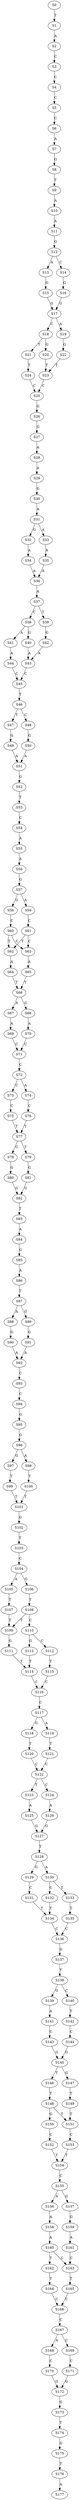 strict digraph  {
	S0 -> S1 [ label = T ];
	S1 -> S2 [ label = A ];
	S2 -> S3 [ label = C ];
	S3 -> S4 [ label = C ];
	S4 -> S5 [ label = C ];
	S5 -> S6 [ label = C ];
	S6 -> S7 [ label = A ];
	S7 -> S8 [ label = G ];
	S8 -> S9 [ label = T ];
	S9 -> S10 [ label = A ];
	S10 -> S11 [ label = A ];
	S11 -> S12 [ label = G ];
	S12 -> S13 [ label = A ];
	S12 -> S14 [ label = C ];
	S13 -> S15 [ label = G ];
	S14 -> S16 [ label = G ];
	S15 -> S17 [ label = G ];
	S16 -> S17 [ label = G ];
	S17 -> S18 [ label = C ];
	S17 -> S19 [ label = A ];
	S18 -> S20 [ label = G ];
	S18 -> S21 [ label = T ];
	S19 -> S22 [ label = G ];
	S20 -> S23 [ label = T ];
	S21 -> S24 [ label = T ];
	S22 -> S23 [ label = T ];
	S23 -> S25 [ label = C ];
	S24 -> S25 [ label = C ];
	S25 -> S26 [ label = G ];
	S26 -> S27 [ label = G ];
	S27 -> S28 [ label = A ];
	S28 -> S29 [ label = A ];
	S29 -> S30 [ label = G ];
	S30 -> S31 [ label = A ];
	S31 -> S32 [ label = G ];
	S31 -> S33 [ label = A ];
	S32 -> S34 [ label = A ];
	S33 -> S35 [ label = A ];
	S34 -> S36 [ label = A ];
	S35 -> S36 [ label = A ];
	S36 -> S37 [ label = A ];
	S37 -> S38 [ label = C ];
	S37 -> S39 [ label = T ];
	S38 -> S40 [ label = G ];
	S38 -> S41 [ label = A ];
	S39 -> S42 [ label = G ];
	S40 -> S43 [ label = A ];
	S41 -> S44 [ label = A ];
	S42 -> S43 [ label = A ];
	S43 -> S45 [ label = C ];
	S44 -> S45 [ label = C ];
	S45 -> S46 [ label = T ];
	S46 -> S47 [ label = T ];
	S46 -> S48 [ label = C ];
	S47 -> S49 [ label = G ];
	S48 -> S50 [ label = G ];
	S49 -> S51 [ label = A ];
	S50 -> S51 [ label = A ];
	S51 -> S52 [ label = G ];
	S52 -> S53 [ label = T ];
	S53 -> S54 [ label = C ];
	S54 -> S55 [ label = A ];
	S55 -> S56 [ label = A ];
	S56 -> S57 [ label = G ];
	S57 -> S58 [ label = G ];
	S57 -> S59 [ label = A ];
	S58 -> S60 [ label = C ];
	S59 -> S61 [ label = C ];
	S60 -> S62 [ label = T ];
	S60 -> S63 [ label = C ];
	S61 -> S63 [ label = C ];
	S61 -> S62 [ label = T ];
	S62 -> S64 [ label = A ];
	S63 -> S65 [ label = A ];
	S64 -> S66 [ label = T ];
	S65 -> S66 [ label = T ];
	S66 -> S67 [ label = A ];
	S66 -> S68 [ label = G ];
	S67 -> S69 [ label = A ];
	S68 -> S70 [ label = A ];
	S69 -> S71 [ label = C ];
	S70 -> S71 [ label = C ];
	S71 -> S72 [ label = C ];
	S72 -> S73 [ label = C ];
	S72 -> S74 [ label = A ];
	S73 -> S75 [ label = C ];
	S74 -> S76 [ label = C ];
	S75 -> S77 [ label = T ];
	S76 -> S77 [ label = T ];
	S77 -> S78 [ label = C ];
	S77 -> S79 [ label = T ];
	S78 -> S80 [ label = G ];
	S79 -> S81 [ label = G ];
	S80 -> S82 [ label = G ];
	S81 -> S82 [ label = G ];
	S82 -> S83 [ label = T ];
	S83 -> S84 [ label = A ];
	S84 -> S85 [ label = G ];
	S85 -> S86 [ label = A ];
	S86 -> S87 [ label = T ];
	S87 -> S88 [ label = A ];
	S87 -> S89 [ label = G ];
	S88 -> S90 [ label = G ];
	S89 -> S91 [ label = G ];
	S90 -> S92 [ label = A ];
	S91 -> S92 [ label = A ];
	S92 -> S93 [ label = C ];
	S93 -> S94 [ label = C ];
	S94 -> S95 [ label = G ];
	S95 -> S96 [ label = G ];
	S96 -> S97 [ label = G ];
	S96 -> S98 [ label = A ];
	S97 -> S99 [ label = T ];
	S98 -> S100 [ label = T ];
	S99 -> S101 [ label = T ];
	S100 -> S101 [ label = T ];
	S101 -> S102 [ label = G ];
	S102 -> S103 [ label = T ];
	S103 -> S104 [ label = C ];
	S104 -> S105 [ label = A ];
	S104 -> S106 [ label = G ];
	S105 -> S107 [ label = T ];
	S106 -> S108 [ label = T ];
	S107 -> S109 [ label = T ];
	S108 -> S110 [ label = C ];
	S108 -> S109 [ label = T ];
	S109 -> S111 [ label = G ];
	S110 -> S112 [ label = C ];
	S110 -> S113 [ label = G ];
	S111 -> S114 [ label = T ];
	S112 -> S115 [ label = T ];
	S113 -> S114 [ label = T ];
	S114 -> S116 [ label = C ];
	S115 -> S116 [ label = C ];
	S116 -> S117 [ label = C ];
	S117 -> S118 [ label = G ];
	S117 -> S119 [ label = A ];
	S118 -> S120 [ label = T ];
	S119 -> S121 [ label = T ];
	S120 -> S122 [ label = C ];
	S121 -> S122 [ label = C ];
	S122 -> S123 [ label = T ];
	S122 -> S124 [ label = C ];
	S123 -> S125 [ label = A ];
	S124 -> S126 [ label = A ];
	S125 -> S127 [ label = G ];
	S126 -> S127 [ label = G ];
	S127 -> S128 [ label = T ];
	S128 -> S129 [ label = G ];
	S128 -> S130 [ label = A ];
	S129 -> S131 [ label = C ];
	S130 -> S132 [ label = C ];
	S130 -> S133 [ label = T ];
	S131 -> S134 [ label = T ];
	S132 -> S134 [ label = T ];
	S133 -> S135 [ label = T ];
	S134 -> S136 [ label = C ];
	S135 -> S136 [ label = C ];
	S136 -> S137 [ label = G ];
	S137 -> S138 [ label = T ];
	S138 -> S139 [ label = G ];
	S138 -> S140 [ label = C ];
	S139 -> S141 [ label = A ];
	S140 -> S142 [ label = T ];
	S141 -> S143 [ label = C ];
	S142 -> S144 [ label = C ];
	S143 -> S145 [ label = G ];
	S144 -> S145 [ label = G ];
	S145 -> S146 [ label = T ];
	S145 -> S147 [ label = G ];
	S146 -> S148 [ label = T ];
	S147 -> S149 [ label = T ];
	S148 -> S150 [ label = G ];
	S148 -> S151 [ label = T ];
	S149 -> S151 [ label = T ];
	S150 -> S152 [ label = C ];
	S151 -> S153 [ label = C ];
	S152 -> S154 [ label = T ];
	S153 -> S154 [ label = T ];
	S154 -> S155 [ label = C ];
	S155 -> S156 [ label = A ];
	S155 -> S157 [ label = G ];
	S156 -> S158 [ label = A ];
	S157 -> S159 [ label = G ];
	S158 -> S160 [ label = A ];
	S159 -> S161 [ label = A ];
	S160 -> S162 [ label = T ];
	S160 -> S163 [ label = C ];
	S161 -> S163 [ label = C ];
	S162 -> S164 [ label = T ];
	S163 -> S165 [ label = T ];
	S164 -> S166 [ label = C ];
	S165 -> S166 [ label = C ];
	S166 -> S167 [ label = C ];
	S167 -> S168 [ label = A ];
	S167 -> S169 [ label = C ];
	S168 -> S170 [ label = C ];
	S169 -> S171 [ label = C ];
	S170 -> S172 [ label = G ];
	S171 -> S172 [ label = G ];
	S172 -> S173 [ label = G ];
	S173 -> S174 [ label = T ];
	S174 -> S175 [ label = G ];
	S175 -> S176 [ label = T ];
	S176 -> S177 [ label = A ];
}
